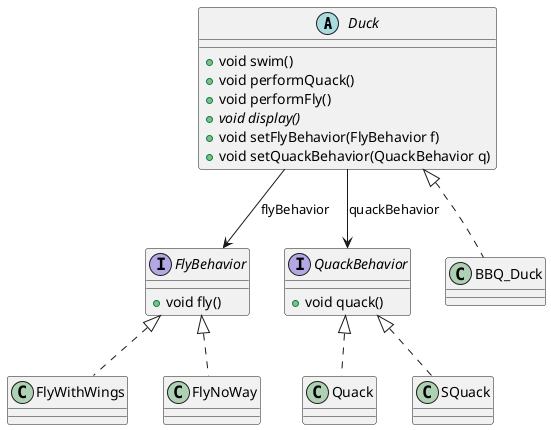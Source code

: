 @startuml
'https://plantuml.com/class-diagram

abstract class Duck{
    + void swim()
    + void performQuack()
    + void performFly()
    + {abstract} void display()
    + void setFlyBehavior(FlyBehavior f)
    + void setQuackBehavior(QuackBehavior q)
}
interface FlyBehavior{
    + void fly()
}
interface QuackBehavior{
    + void quack()
}
class FlyWithWings
class FlyNoWay
class Quack
class SQuack
class BBQ_Duck

Duck --> FlyBehavior : flyBehavior
Duck --> QuackBehavior : quackBehavior
FlyBehavior <|.. FlyWithWings
FlyBehavior <|.. FlyNoWay
QuackBehavior <|.. Quack
QuackBehavior <|.. SQuack
Duck <|.. BBQ_Duck




@enduml